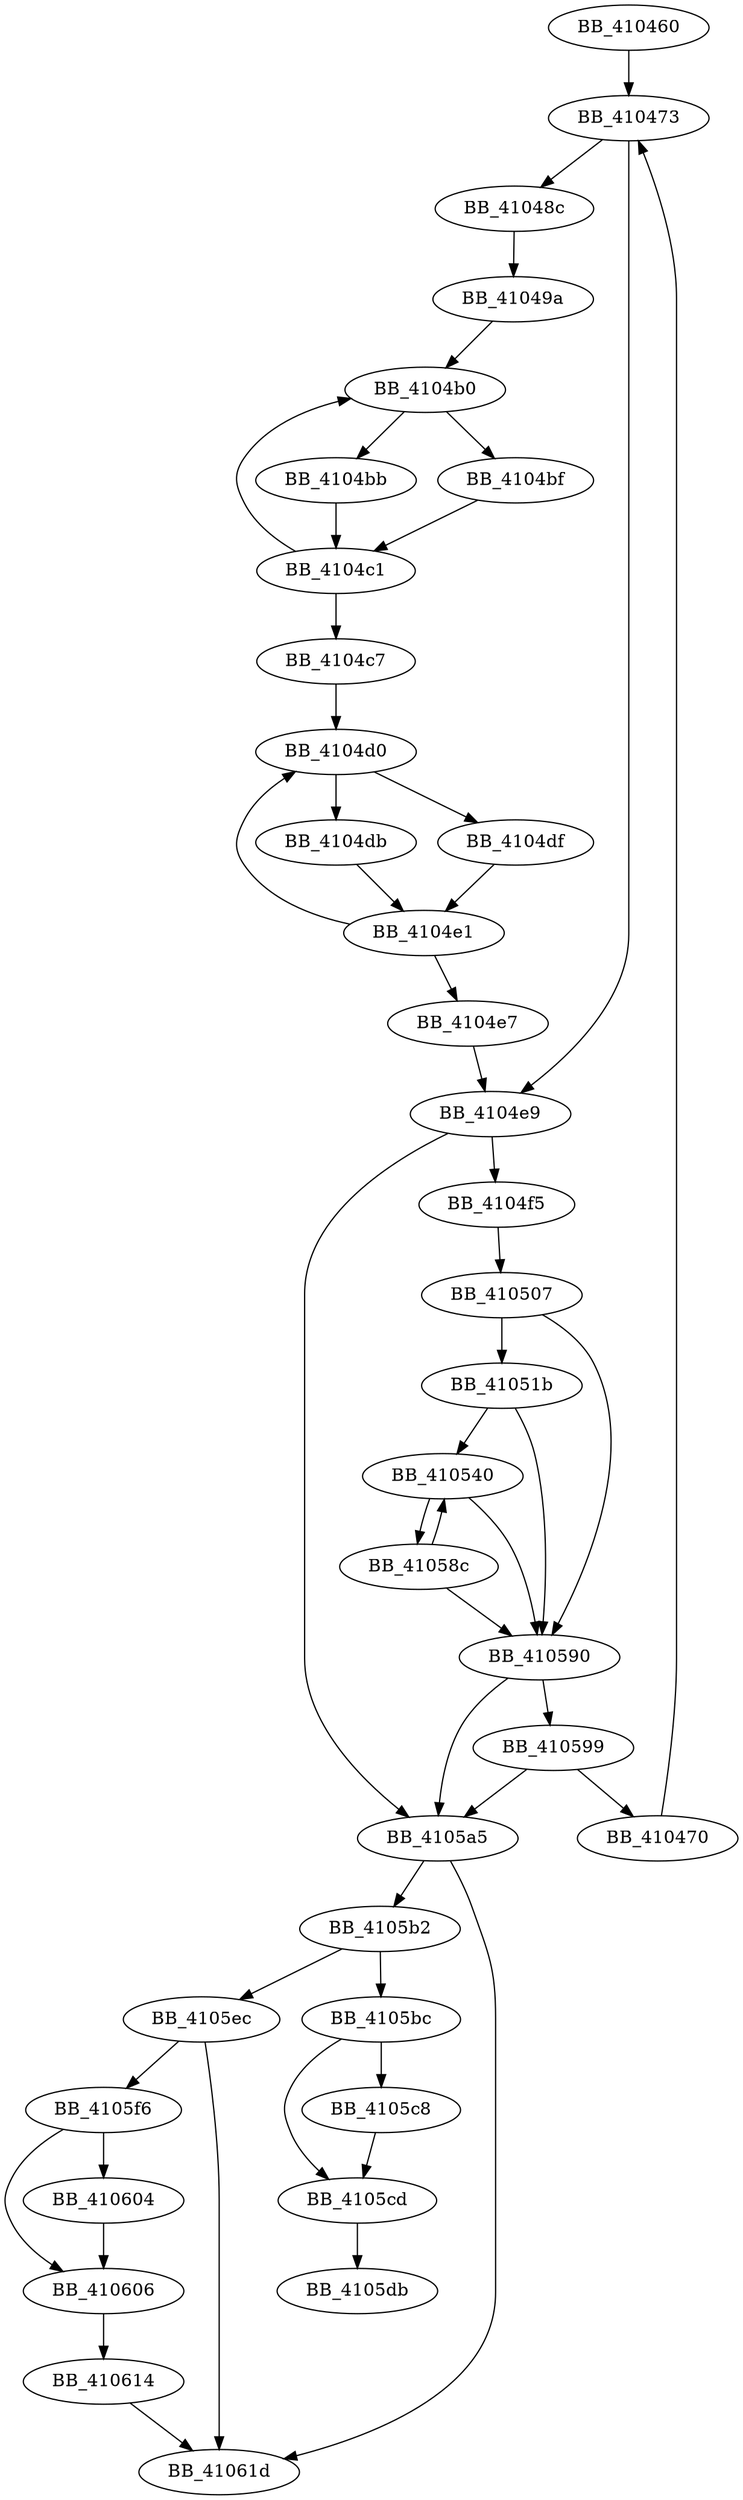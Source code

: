 DiGraph sub_410460{
BB_410460->BB_410473
BB_410470->BB_410473
BB_410473->BB_41048c
BB_410473->BB_4104e9
BB_41048c->BB_41049a
BB_41049a->BB_4104b0
BB_4104b0->BB_4104bb
BB_4104b0->BB_4104bf
BB_4104bb->BB_4104c1
BB_4104bf->BB_4104c1
BB_4104c1->BB_4104b0
BB_4104c1->BB_4104c7
BB_4104c7->BB_4104d0
BB_4104d0->BB_4104db
BB_4104d0->BB_4104df
BB_4104db->BB_4104e1
BB_4104df->BB_4104e1
BB_4104e1->BB_4104d0
BB_4104e1->BB_4104e7
BB_4104e7->BB_4104e9
BB_4104e9->BB_4104f5
BB_4104e9->BB_4105a5
BB_4104f5->BB_410507
BB_410507->BB_41051b
BB_410507->BB_410590
BB_41051b->BB_410540
BB_41051b->BB_410590
BB_410540->BB_41058c
BB_410540->BB_410590
BB_41058c->BB_410540
BB_41058c->BB_410590
BB_410590->BB_410599
BB_410590->BB_4105a5
BB_410599->BB_410470
BB_410599->BB_4105a5
BB_4105a5->BB_4105b2
BB_4105a5->BB_41061d
BB_4105b2->BB_4105bc
BB_4105b2->BB_4105ec
BB_4105bc->BB_4105c8
BB_4105bc->BB_4105cd
BB_4105c8->BB_4105cd
BB_4105cd->BB_4105db
BB_4105ec->BB_4105f6
BB_4105ec->BB_41061d
BB_4105f6->BB_410604
BB_4105f6->BB_410606
BB_410604->BB_410606
BB_410606->BB_410614
BB_410614->BB_41061d
}

